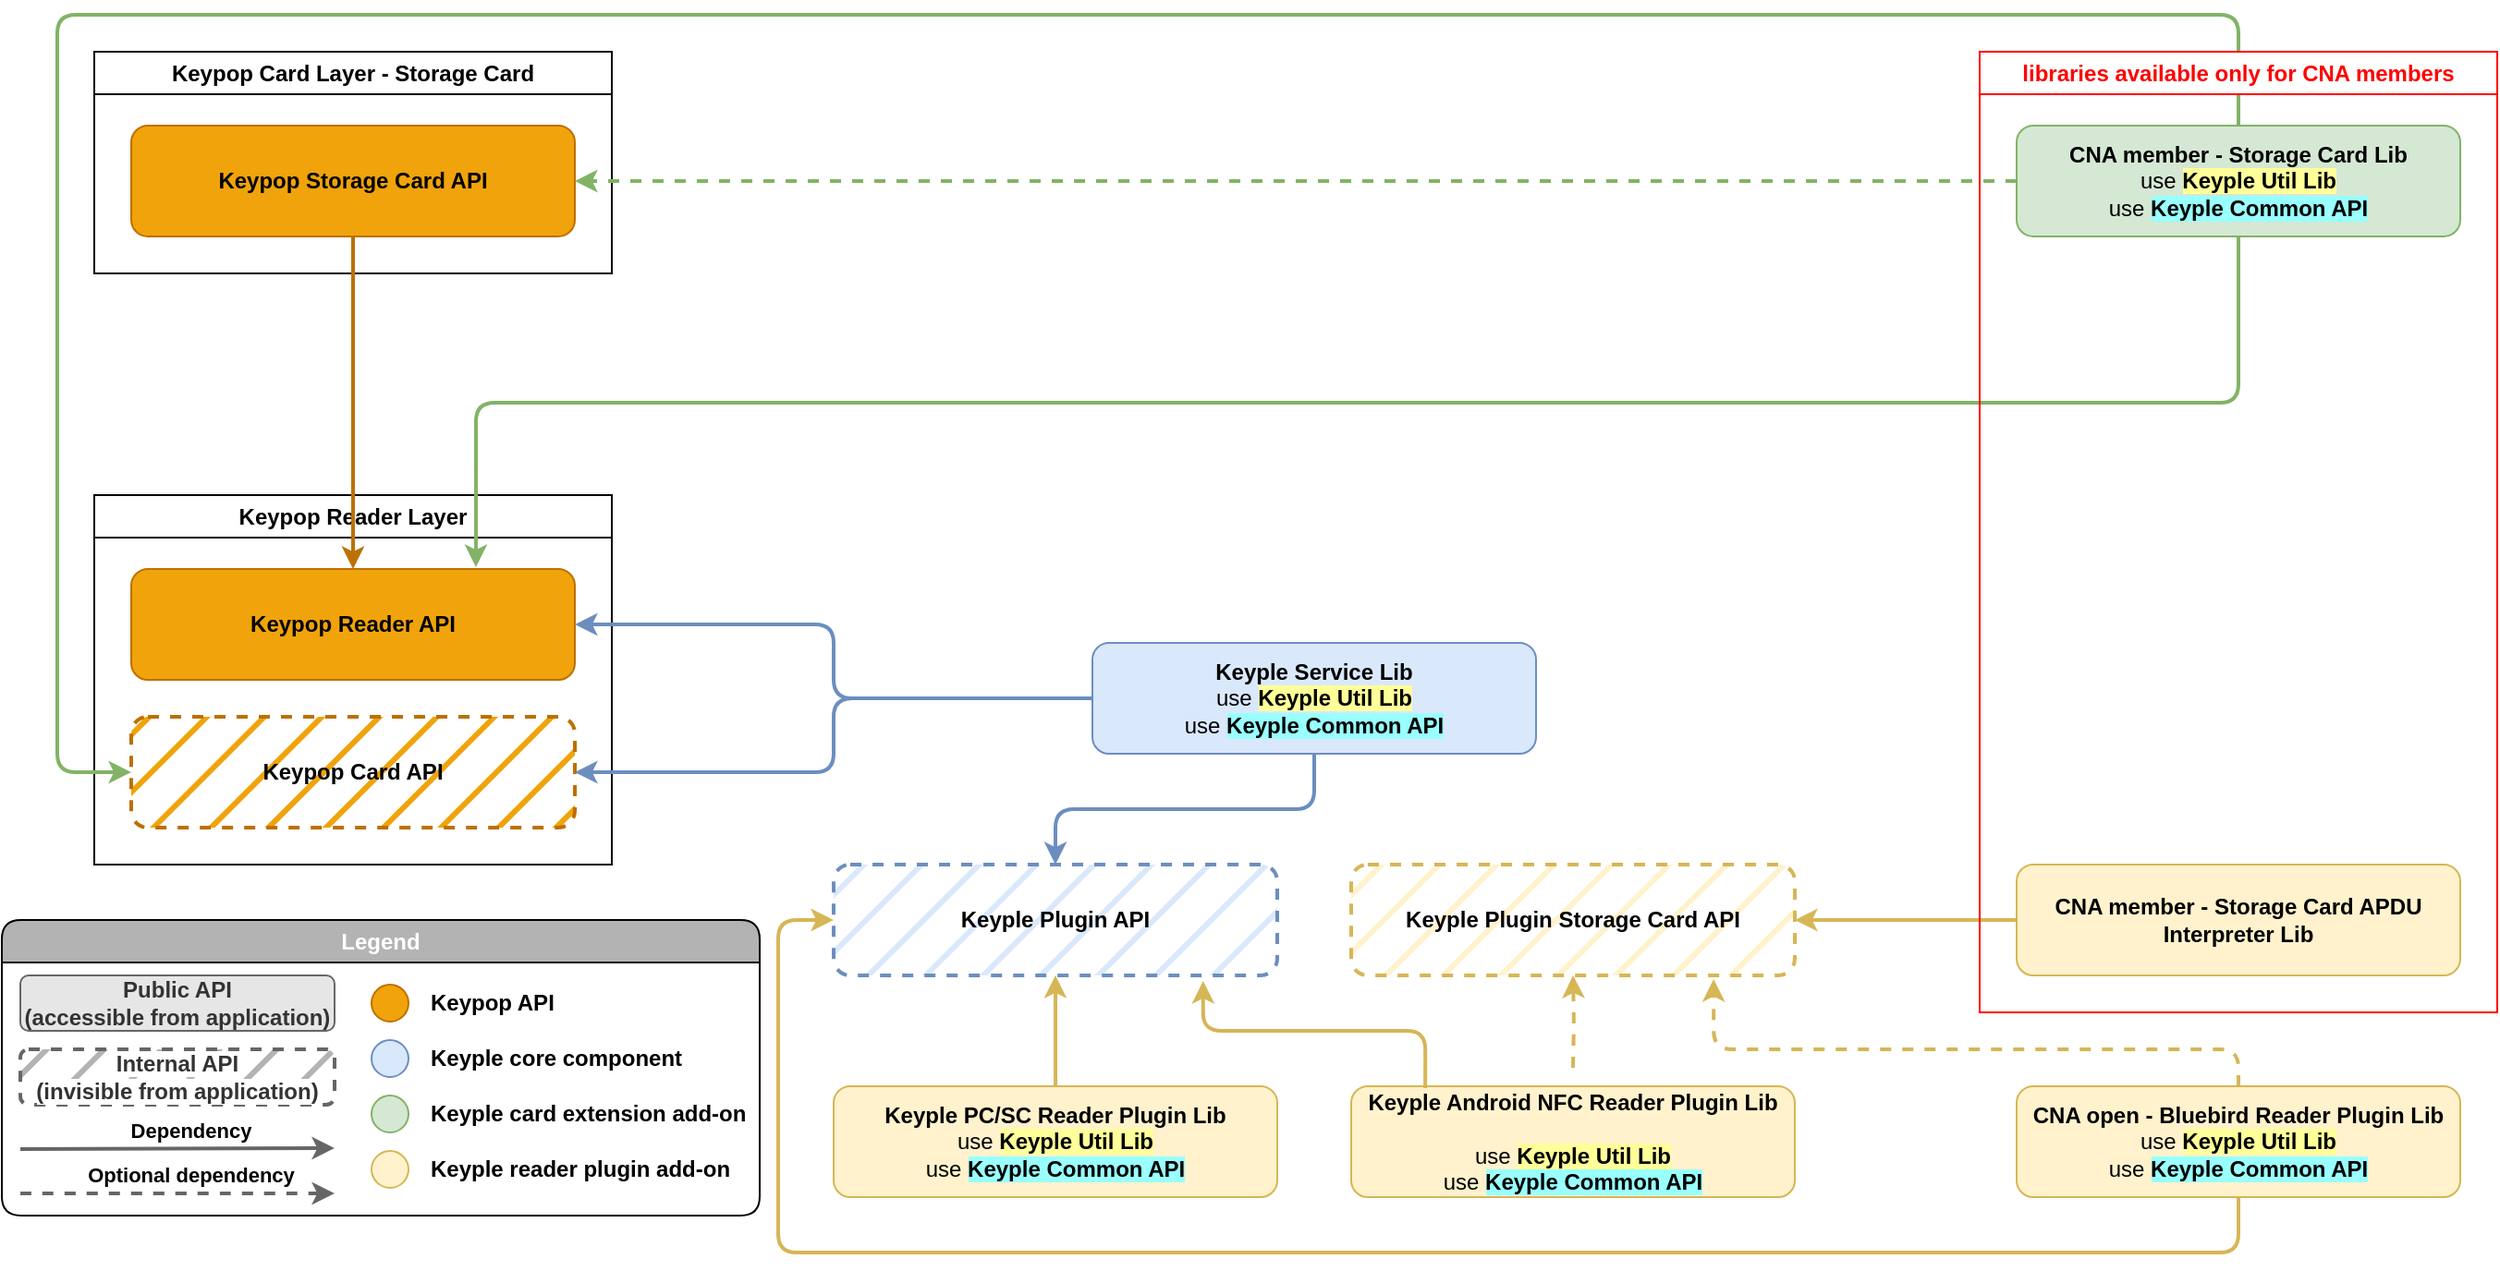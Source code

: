 <mxfile version="27.0.9">
  <diagram id="ugRn2NZ_iOeZW2UWXEU1" name="Page-1">
    <mxGraphModel dx="3105" dy="2441" grid="1" gridSize="10" guides="1" tooltips="1" connect="1" arrows="1" fold="1" page="1" pageScale="1" pageWidth="1654" pageHeight="1169" math="0" shadow="0">
      <root>
        <mxCell id="0" />
        <mxCell id="1" parent="0" />
        <mxCell id="ppmKoIEsNBY7Kqpl7rI8-16" value="Keypop Reader Layer" style="swimlane;whiteSpace=wrap;html=1;" parent="1" vertex="1">
          <mxGeometry x="240" y="-80" width="280" height="200" as="geometry" />
        </mxCell>
        <mxCell id="P8h1JKQHrEOADxgDFcXR-5" value="Keypop Card API" style="rounded=1;whiteSpace=wrap;html=1;fillColor=#f0a30a;strokeColor=#BD7000;fontStyle=1;dashed=1;fillStyle=hatch;strokeWidth=2;fontColor=#000000;" parent="ppmKoIEsNBY7Kqpl7rI8-16" vertex="1">
          <mxGeometry x="20" y="120" width="240" height="60" as="geometry" />
        </mxCell>
        <mxCell id="P8h1JKQHrEOADxgDFcXR-4" value="Keypop Reader API" style="rounded=1;whiteSpace=wrap;html=1;fillColor=#f0a30a;strokeColor=#BD7000;fontStyle=1;fontColor=#000000;" parent="ppmKoIEsNBY7Kqpl7rI8-16" vertex="1">
          <mxGeometry x="20" y="40" width="240" height="60" as="geometry" />
        </mxCell>
        <mxCell id="V6izYeQOWG8l3TrPsfdA-48" style="edgeStyle=orthogonalEdgeStyle;orthogonalLoop=1;jettySize=auto;html=1;entryX=0.5;entryY=1;entryDx=0;entryDy=0;strokeWidth=2;fillColor=#fff2cc;strokeColor=#d6b656;exitX=0.5;exitY=0;exitDx=0;exitDy=0;" parent="1" source="V6izYeQOWG8l3TrPsfdA-14" target="V6izYeQOWG8l3TrPsfdA-12" edge="1">
          <mxGeometry relative="1" as="geometry">
            <mxPoint x="690" y="240" as="sourcePoint" />
          </mxGeometry>
        </mxCell>
        <mxCell id="V6izYeQOWG8l3TrPsfdA-14" value="&lt;b&gt;Keyple PC/SC Reader Plugin Lib&lt;/b&gt;&lt;br&gt;use&amp;nbsp;&lt;b style=&quot;border-color: var(--border-color); background-color: rgb(255, 255, 153);&quot;&gt;Keyple Util Lib&lt;/b&gt;&lt;br&gt;use &lt;b style=&quot;background-color: rgb(153, 255, 255);&quot;&gt;Keyple Common API&lt;/b&gt;" style="rounded=1;whiteSpace=wrap;html=1;fillColor=#fff2cc;strokeColor=#d6b656;fontStyle=0" parent="1" vertex="1">
          <mxGeometry x="640" y="240" width="240" height="60" as="geometry" />
        </mxCell>
        <mxCell id="V6izYeQOWG8l3TrPsfdA-44" style="edgeStyle=orthogonalEdgeStyle;orthogonalLoop=1;jettySize=auto;html=1;exitX=0.5;exitY=1;exitDx=0;exitDy=0;strokeWidth=2;fillColor=#dae8fc;strokeColor=#6c8ebf;rounded=1;entryX=0.5;entryY=0;entryDx=0;entryDy=0;" parent="1" source="V6izYeQOWG8l3TrPsfdA-28" target="V6izYeQOWG8l3TrPsfdA-12" edge="1">
          <mxGeometry relative="1" as="geometry">
            <mxPoint x="890" y="430" as="targetPoint" />
          </mxGeometry>
        </mxCell>
        <mxCell id="P8h1JKQHrEOADxgDFcXR-9" style="edgeStyle=orthogonalEdgeStyle;orthogonalLoop=1;jettySize=auto;html=1;exitX=0;exitY=0.5;exitDx=0;exitDy=0;entryX=1;entryY=0.5;entryDx=0;entryDy=0;strokeWidth=2;fillColor=#dae8fc;strokeColor=#6c8ebf;rounded=1;" parent="1" source="V6izYeQOWG8l3TrPsfdA-28" target="P8h1JKQHrEOADxgDFcXR-5" edge="1">
          <mxGeometry relative="1" as="geometry" />
        </mxCell>
        <mxCell id="P8h1JKQHrEOADxgDFcXR-10" style="edgeStyle=orthogonalEdgeStyle;orthogonalLoop=1;jettySize=auto;html=1;exitX=0;exitY=0.5;exitDx=0;exitDy=0;entryX=1;entryY=0.5;entryDx=0;entryDy=0;strokeWidth=2;fillColor=#dae8fc;strokeColor=#6c8ebf;rounded=1;" parent="1" source="V6izYeQOWG8l3TrPsfdA-28" target="P8h1JKQHrEOADxgDFcXR-4" edge="1">
          <mxGeometry relative="1" as="geometry" />
        </mxCell>
        <mxCell id="V6izYeQOWG8l3TrPsfdA-28" value="&lt;b&gt;Keyple Service Lib&lt;/b&gt;&lt;br&gt;use&amp;nbsp;&lt;b style=&quot;border-color: var(--border-color); background-color: rgb(255, 255, 153);&quot;&gt;Keyple Util Lib&lt;/b&gt;&lt;br&gt;use &lt;b style=&quot;background-color: rgb(153, 255, 255);&quot;&gt;Keyple Common API&lt;/b&gt;" style="rounded=1;whiteSpace=wrap;html=1;fillColor=#dae8fc;strokeColor=#6c8ebf;fontStyle=0" parent="1" vertex="1">
          <mxGeometry x="780" width="240" height="60" as="geometry" />
        </mxCell>
        <mxCell id="V6izYeQOWG8l3TrPsfdA-12" value="Keyple Plugin API" style="rounded=1;whiteSpace=wrap;html=1;fillColor=#dae8fc;strokeColor=#6c8ebf;fontStyle=1;dashed=1;fillStyle=hatch;glass=0;shadow=0;perimeterSpacing=0;strokeWidth=2;" parent="1" vertex="1">
          <mxGeometry x="640" y="120" width="240" height="60" as="geometry" />
        </mxCell>
        <mxCell id="V6izYeQOWG8l3TrPsfdA-68" value="Legend" style="swimlane;whiteSpace=wrap;html=1;shadow=0;glass=0;labelBackgroundColor=#B3B3B3;fillStyle=auto;strokeWidth=1;fillColor=#B3B3B3;gradientColor=none;rounded=1;swimlaneFillColor=none;swimlaneLine=1;fontColor=#FFFFFF;" parent="1" vertex="1">
          <mxGeometry x="190" y="150" width="410" height="160" as="geometry">
            <mxRectangle x="40" y="680" width="80" height="30" as="alternateBounds" />
          </mxGeometry>
        </mxCell>
        <mxCell id="V6izYeQOWG8l3TrPsfdA-80" value="" style="endArrow=classic;html=1;strokeWidth=2;curved=1;strokeColor=#666666;" parent="V6izYeQOWG8l3TrPsfdA-68" edge="1">
          <mxGeometry width="50" height="50" relative="1" as="geometry">
            <mxPoint x="10" y="124" as="sourcePoint" />
            <mxPoint x="180" y="123.5" as="targetPoint" />
          </mxGeometry>
        </mxCell>
        <mxCell id="V6izYeQOWG8l3TrPsfdA-81" value="&amp;nbsp;Dependency&amp;nbsp;" style="edgeLabel;html=1;align=center;verticalAlign=middle;resizable=0;points=[];fontStyle=1" parent="V6izYeQOWG8l3TrPsfdA-80" vertex="1" connectable="0">
          <mxGeometry x="-0.095" y="1" relative="1" as="geometry">
            <mxPoint x="15" y="-9" as="offset" />
          </mxGeometry>
        </mxCell>
        <mxCell id="P8h1JKQHrEOADxgDFcXR-26" value="Public API&lt;br&gt;(accessible from application)" style="rounded=1;whiteSpace=wrap;html=1;fillColor=#E6E6E6;strokeColor=#666666;fontStyle=1;strokeWidth=1;fillStyle=auto;fontColor=#333333;gradientColor=none;labelBackgroundColor=none;" parent="V6izYeQOWG8l3TrPsfdA-68" vertex="1">
          <mxGeometry x="10" y="30" width="170" height="30" as="geometry" />
        </mxCell>
        <mxCell id="P8h1JKQHrEOADxgDFcXR-25" value="" style="rounded=1;whiteSpace=wrap;html=1;fillColor=#B3B3B3;strokeColor=#666666;fontStyle=1;strokeWidth=2;fillStyle=hatch;fontColor=#333333;gradientColor=none;dashed=1;labelBackgroundColor=default;" parent="V6izYeQOWG8l3TrPsfdA-68" vertex="1">
          <mxGeometry x="10" y="70" width="170" height="30" as="geometry" />
        </mxCell>
        <mxCell id="P8h1JKQHrEOADxgDFcXR-16" value="" style="ellipse;whiteSpace=wrap;html=1;aspect=fixed;fillColor=#f0a30a;strokeColor=#BD7000;strokeWidth=1;fontColor=#000000;" parent="V6izYeQOWG8l3TrPsfdA-68" vertex="1">
          <mxGeometry x="200" y="35" width="20" height="20" as="geometry" />
        </mxCell>
        <mxCell id="P8h1JKQHrEOADxgDFcXR-18" value="Keypop API" style="text;html=1;strokeColor=none;fillColor=none;align=left;verticalAlign=middle;whiteSpace=wrap;rounded=0;strokeWidth=1;fontStyle=1" parent="V6izYeQOWG8l3TrPsfdA-68" vertex="1">
          <mxGeometry x="230" y="30" width="180" height="30" as="geometry" />
        </mxCell>
        <mxCell id="P8h1JKQHrEOADxgDFcXR-19" value="" style="ellipse;whiteSpace=wrap;html=1;aspect=fixed;fillColor=#dae8fc;strokeColor=#6c8ebf;strokeWidth=1;" parent="V6izYeQOWG8l3TrPsfdA-68" vertex="1">
          <mxGeometry x="200" y="65" width="20" height="20" as="geometry" />
        </mxCell>
        <mxCell id="P8h1JKQHrEOADxgDFcXR-20" value="Keyple core component" style="text;html=1;strokeColor=none;fillColor=none;align=left;verticalAlign=middle;whiteSpace=wrap;rounded=0;strokeWidth=1;fontStyle=1" parent="V6izYeQOWG8l3TrPsfdA-68" vertex="1">
          <mxGeometry x="230" y="60" width="180" height="30" as="geometry" />
        </mxCell>
        <mxCell id="P8h1JKQHrEOADxgDFcXR-21" value="" style="ellipse;whiteSpace=wrap;html=1;aspect=fixed;fillColor=#d5e8d4;strokeColor=#82b366;strokeWidth=1;" parent="V6izYeQOWG8l3TrPsfdA-68" vertex="1">
          <mxGeometry x="200" y="95" width="20" height="20" as="geometry" />
        </mxCell>
        <mxCell id="P8h1JKQHrEOADxgDFcXR-22" value="Keyple card extension add-on" style="text;html=1;strokeColor=none;fillColor=none;align=left;verticalAlign=middle;whiteSpace=wrap;rounded=0;strokeWidth=1;fontStyle=1" parent="V6izYeQOWG8l3TrPsfdA-68" vertex="1">
          <mxGeometry x="230" y="90" width="180" height="30" as="geometry" />
        </mxCell>
        <mxCell id="P8h1JKQHrEOADxgDFcXR-23" value="" style="ellipse;whiteSpace=wrap;html=1;aspect=fixed;fillColor=#fff2cc;strokeColor=#d6b656;strokeWidth=1;" parent="V6izYeQOWG8l3TrPsfdA-68" vertex="1">
          <mxGeometry x="200" y="125" width="20" height="20" as="geometry" />
        </mxCell>
        <mxCell id="P8h1JKQHrEOADxgDFcXR-24" value="Keyple reader plugin add-on" style="text;html=1;strokeColor=none;fillColor=none;align=left;verticalAlign=middle;whiteSpace=wrap;rounded=0;strokeWidth=1;fontStyle=1" parent="V6izYeQOWG8l3TrPsfdA-68" vertex="1">
          <mxGeometry x="230" y="120" width="180" height="30" as="geometry" />
        </mxCell>
        <mxCell id="V6izYeQOWG8l3TrPsfdA-82" value="" style="endArrow=classic;html=1;strokeWidth=2;curved=1;dashed=1;strokeColor=#666666;" parent="V6izYeQOWG8l3TrPsfdA-68" edge="1">
          <mxGeometry width="50" height="50" relative="1" as="geometry">
            <mxPoint x="10" y="148" as="sourcePoint" />
            <mxPoint x="180" y="148" as="targetPoint" />
          </mxGeometry>
        </mxCell>
        <mxCell id="V6izYeQOWG8l3TrPsfdA-83" value="&amp;nbsp;Optional dependency&amp;nbsp;" style="edgeLabel;html=1;align=center;verticalAlign=middle;resizable=0;points=[];fontStyle=1" parent="V6izYeQOWG8l3TrPsfdA-82" vertex="1" connectable="0">
          <mxGeometry x="-0.095" y="1" relative="1" as="geometry">
            <mxPoint x="15" y="-9" as="offset" />
          </mxGeometry>
        </mxCell>
        <mxCell id="sJ9qkVe-992G4J2jnNbK-8" value="&lt;span style=&quot;color: rgb(51, 51, 51); font-weight: 700; background-color: rgb(255, 255, 255);&quot;&gt;Internal API&lt;/span&gt;&lt;br style=&quot;color: rgb(51, 51, 51); font-weight: 700;&quot;&gt;&lt;span style=&quot;color: rgb(51, 51, 51); font-weight: 700; background-color: rgb(255, 255, 255);&quot;&gt;(invisible from application)&lt;/span&gt;" style="text;html=1;align=center;verticalAlign=middle;whiteSpace=wrap;rounded=0;" parent="V6izYeQOWG8l3TrPsfdA-68" vertex="1">
          <mxGeometry x="10" y="70" width="170" height="30" as="geometry" />
        </mxCell>
        <mxCell id="P8h1JKQHrEOADxgDFcXR-7" style="edgeStyle=orthogonalEdgeStyle;orthogonalLoop=1;jettySize=auto;html=1;exitX=0.5;exitY=0;exitDx=0;exitDy=0;entryX=0;entryY=0.5;entryDx=0;entryDy=0;strokeWidth=2;fillColor=#d5e8d4;strokeColor=#82b366;rounded=1;" parent="1" source="P8h1JKQHrEOADxgDFcXR-6" target="P8h1JKQHrEOADxgDFcXR-5" edge="1">
          <mxGeometry relative="1" as="geometry">
            <Array as="points">
              <mxPoint x="1400" y="-340" />
              <mxPoint x="220" y="-340" />
              <mxPoint x="220" y="70" />
            </Array>
          </mxGeometry>
        </mxCell>
        <mxCell id="P8h1JKQHrEOADxgDFcXR-8" style="edgeStyle=orthogonalEdgeStyle;orthogonalLoop=1;jettySize=auto;html=1;exitX=0.5;exitY=1;exitDx=0;exitDy=0;entryX=0.777;entryY=-0.017;entryDx=0;entryDy=0;strokeWidth=2;fillColor=#d5e8d4;strokeColor=#82b366;rounded=1;entryPerimeter=0;" parent="1" source="P8h1JKQHrEOADxgDFcXR-6" target="P8h1JKQHrEOADxgDFcXR-4" edge="1">
          <mxGeometry relative="1" as="geometry">
            <Array as="points">
              <mxPoint x="1400" y="-130" />
              <mxPoint x="447" y="-130" />
            </Array>
          </mxGeometry>
        </mxCell>
        <mxCell id="P8h1JKQHrEOADxgDFcXR-6" value="&lt;b&gt;CNA member - Storage Card Lib&lt;/b&gt;&lt;br&gt;use &lt;b style=&quot;background-color: rgb(255, 255, 153);&quot;&gt;Keyple Util Lib&lt;/b&gt;&lt;br&gt;use &lt;span style=&quot;background-color: rgb(153, 255, 255);&quot;&gt;&lt;b&gt;Keyple Common API&lt;/b&gt;&lt;/span&gt;" style="rounded=1;whiteSpace=wrap;html=1;fillColor=#d5e8d4;strokeColor=#82b366;fontStyle=0" parent="1" vertex="1">
          <mxGeometry x="1280" y="-280" width="240" height="60" as="geometry" />
        </mxCell>
        <mxCell id="ppmKoIEsNBY7Kqpl7rI8-6" value="Keyple Plugin Storage Card API" style="rounded=1;whiteSpace=wrap;html=1;fillColor=#fff2cc;strokeColor=#d6b656;fontStyle=1;dashed=1;fillStyle=hatch;glass=0;shadow=0;perimeterSpacing=0;strokeWidth=2;" parent="1" vertex="1">
          <mxGeometry x="920" y="120" width="240" height="60" as="geometry" />
        </mxCell>
        <mxCell id="ppmKoIEsNBY7Kqpl7rI8-9" style="edgeStyle=orthogonalEdgeStyle;rounded=0;orthogonalLoop=1;jettySize=auto;html=1;entryX=1;entryY=0.5;entryDx=0;entryDy=0;strokeWidth=2;exitX=0;exitY=0.5;exitDx=0;exitDy=0;fillColor=#fff2cc;strokeColor=#d6b656;" parent="1" source="ppmKoIEsNBY7Kqpl7rI8-7" target="ppmKoIEsNBY7Kqpl7rI8-6" edge="1">
          <mxGeometry relative="1" as="geometry" />
        </mxCell>
        <mxCell id="ppmKoIEsNBY7Kqpl7rI8-7" value="&lt;b&gt;CNA member - Storage Card APDU Interpreter Lib&lt;br&gt;&lt;/b&gt;" style="rounded=1;whiteSpace=wrap;html=1;fillColor=#fff2cc;strokeColor=#d6b656;fontStyle=0;" parent="1" vertex="1">
          <mxGeometry x="1280" y="120" width="240" height="60" as="geometry" />
        </mxCell>
        <mxCell id="ppmKoIEsNBY7Kqpl7rI8-8" style="edgeStyle=orthogonalEdgeStyle;orthogonalLoop=1;jettySize=auto;html=1;entryX=0.5;entryY=1;entryDx=0;entryDy=0;strokeWidth=2;fillColor=#fff2cc;strokeColor=#d6b656;dashed=1;" parent="1" target="ppmKoIEsNBY7Kqpl7rI8-6" edge="1">
          <mxGeometry relative="1" as="geometry">
            <mxPoint x="1040" y="230" as="sourcePoint" />
            <mxPoint x="1330" y="140" as="targetPoint" />
          </mxGeometry>
        </mxCell>
        <mxCell id="ppmKoIEsNBY7Kqpl7rI8-19" value="Keypop Card Layer - Storage Card" style="swimlane;whiteSpace=wrap;html=1;" parent="1" vertex="1">
          <mxGeometry x="240" y="-320" width="280" height="120" as="geometry" />
        </mxCell>
        <mxCell id="ppmKoIEsNBY7Kqpl7rI8-15" value="Keypop Storage Card API" style="rounded=1;whiteSpace=wrap;html=1;fillColor=#f0a30a;strokeColor=#BD7000;fontStyle=1;fontColor=#000000;" parent="ppmKoIEsNBY7Kqpl7rI8-19" vertex="1">
          <mxGeometry x="20" y="40" width="240" height="60" as="geometry" />
        </mxCell>
        <mxCell id="ppmKoIEsNBY7Kqpl7rI8-20" style="edgeStyle=orthogonalEdgeStyle;orthogonalLoop=1;jettySize=auto;html=1;strokeWidth=2;fillColor=#f0a30a;strokeColor=#BD7000;entryX=0.5;entryY=0;entryDx=0;entryDy=0;exitX=0.5;exitY=1;exitDx=0;exitDy=0;" parent="1" source="ppmKoIEsNBY7Kqpl7rI8-15" target="P8h1JKQHrEOADxgDFcXR-4" edge="1">
          <mxGeometry relative="1" as="geometry">
            <mxPoint x="520" y="-160" as="sourcePoint" />
            <mxPoint x="570" y="-140" as="targetPoint" />
          </mxGeometry>
        </mxCell>
        <mxCell id="ppmKoIEsNBY7Kqpl7rI8-21" style="edgeStyle=orthogonalEdgeStyle;orthogonalLoop=1;jettySize=auto;html=1;exitX=0;exitY=0.5;exitDx=0;exitDy=0;strokeWidth=2;fillColor=#d5e8d4;strokeColor=#82b366;dashed=1;rounded=1;entryX=1;entryY=0.5;entryDx=0;entryDy=0;" parent="1" source="P8h1JKQHrEOADxgDFcXR-6" target="ppmKoIEsNBY7Kqpl7rI8-15" edge="1">
          <mxGeometry relative="1" as="geometry">
            <mxPoint x="10" y="290" as="sourcePoint" />
            <mxPoint x="510" y="-250" as="targetPoint" />
            <Array as="points">
              <mxPoint x="850" y="-250" />
              <mxPoint x="850" y="-250" />
            </Array>
          </mxGeometry>
        </mxCell>
        <mxCell id="sJ9qkVe-992G4J2jnNbK-3" value="&lt;b&gt;CNA open - Bluebird Reader Plugin Lib&lt;/b&gt;&lt;br&gt;use&amp;nbsp;&lt;b style=&quot;border-color: var(--border-color); background-color: rgb(255, 255, 153);&quot;&gt;Keyple Util Lib&lt;/b&gt;&lt;br&gt;use &lt;b style=&quot;background-color: rgb(153, 255, 255);&quot;&gt;Keyple Common API&lt;/b&gt;" style="rounded=1;whiteSpace=wrap;html=1;fillColor=#fff2cc;strokeColor=#d6b656;fontStyle=0" parent="1" vertex="1">
          <mxGeometry x="1280" y="240" width="240" height="60" as="geometry" />
        </mxCell>
        <mxCell id="sJ9qkVe-992G4J2jnNbK-4" value="&lt;b&gt;Keyple Android NFC Reader Plugin Lib&lt;/b&gt;&lt;br&gt;&lt;br&gt;use&amp;nbsp;&lt;b style=&quot;border-color: var(--border-color); background-color: rgb(255, 255, 153);&quot;&gt;Keyple Util Lib&lt;/b&gt;&lt;br&gt;use &lt;b style=&quot;background-color: rgb(153, 255, 255);&quot;&gt;Keyple Common API&lt;/b&gt;" style="rounded=1;whiteSpace=wrap;html=1;fillColor=#fff2cc;strokeColor=#d6b656;fontStyle=0" parent="1" vertex="1">
          <mxGeometry x="920" y="240" width="240" height="60" as="geometry" />
        </mxCell>
        <mxCell id="sJ9qkVe-992G4J2jnNbK-5" style="edgeStyle=orthogonalEdgeStyle;orthogonalLoop=1;jettySize=auto;html=1;strokeWidth=2;fillColor=#fff2cc;strokeColor=#d6b656;exitX=0.167;exitY=0.017;exitDx=0;exitDy=0;entryX=0.833;entryY=1.05;entryDx=0;entryDy=0;entryPerimeter=0;exitPerimeter=0;" parent="1" source="sJ9qkVe-992G4J2jnNbK-4" target="V6izYeQOWG8l3TrPsfdA-12" edge="1">
          <mxGeometry relative="1" as="geometry">
            <mxPoint x="870" y="420" as="sourcePoint" />
            <mxPoint x="900" y="340" as="targetPoint" />
          </mxGeometry>
        </mxCell>
        <mxCell id="sJ9qkVe-992G4J2jnNbK-6" style="edgeStyle=orthogonalEdgeStyle;orthogonalLoop=1;jettySize=auto;html=1;entryX=0.817;entryY=1.033;entryDx=0;entryDy=0;strokeWidth=2;fillColor=#fff2cc;strokeColor=#d6b656;dashed=1;entryPerimeter=0;exitX=0.5;exitY=0;exitDx=0;exitDy=0;" parent="1" source="sJ9qkVe-992G4J2jnNbK-3" target="ppmKoIEsNBY7Kqpl7rI8-6" edge="1">
          <mxGeometry relative="1" as="geometry">
            <mxPoint x="1100" y="400" as="sourcePoint" />
            <mxPoint x="1100" y="350" as="targetPoint" />
            <Array as="points">
              <mxPoint x="1400" y="220" />
              <mxPoint x="1116" y="220" />
            </Array>
          </mxGeometry>
        </mxCell>
        <mxCell id="sJ9qkVe-992G4J2jnNbK-7" style="edgeStyle=orthogonalEdgeStyle;orthogonalLoop=1;jettySize=auto;html=1;entryX=0;entryY=0.5;entryDx=0;entryDy=0;strokeWidth=2;fillColor=#fff2cc;strokeColor=#d6b656;exitX=0.5;exitY=1;exitDx=0;exitDy=0;" parent="1" source="sJ9qkVe-992G4J2jnNbK-3" target="V6izYeQOWG8l3TrPsfdA-12" edge="1">
          <mxGeometry relative="1" as="geometry">
            <mxPoint x="1200" y="350" as="sourcePoint" />
            <mxPoint x="600" y="200" as="targetPoint" />
            <Array as="points">
              <mxPoint x="1400" y="330" />
              <mxPoint x="610" y="330" />
              <mxPoint x="610" y="150" />
            </Array>
          </mxGeometry>
        </mxCell>
        <mxCell id="mRtADUEKv6Na8HXL9Mwt-1" value="&lt;font style=&quot;color: rgb(255, 0, 0);&quot;&gt;libraries available only for CNA members&lt;/font&gt;" style="swimlane;whiteSpace=wrap;html=1;strokeColor=#FF0000;" vertex="1" parent="1">
          <mxGeometry x="1260" y="-320" width="280" height="520" as="geometry" />
        </mxCell>
      </root>
    </mxGraphModel>
  </diagram>
</mxfile>
